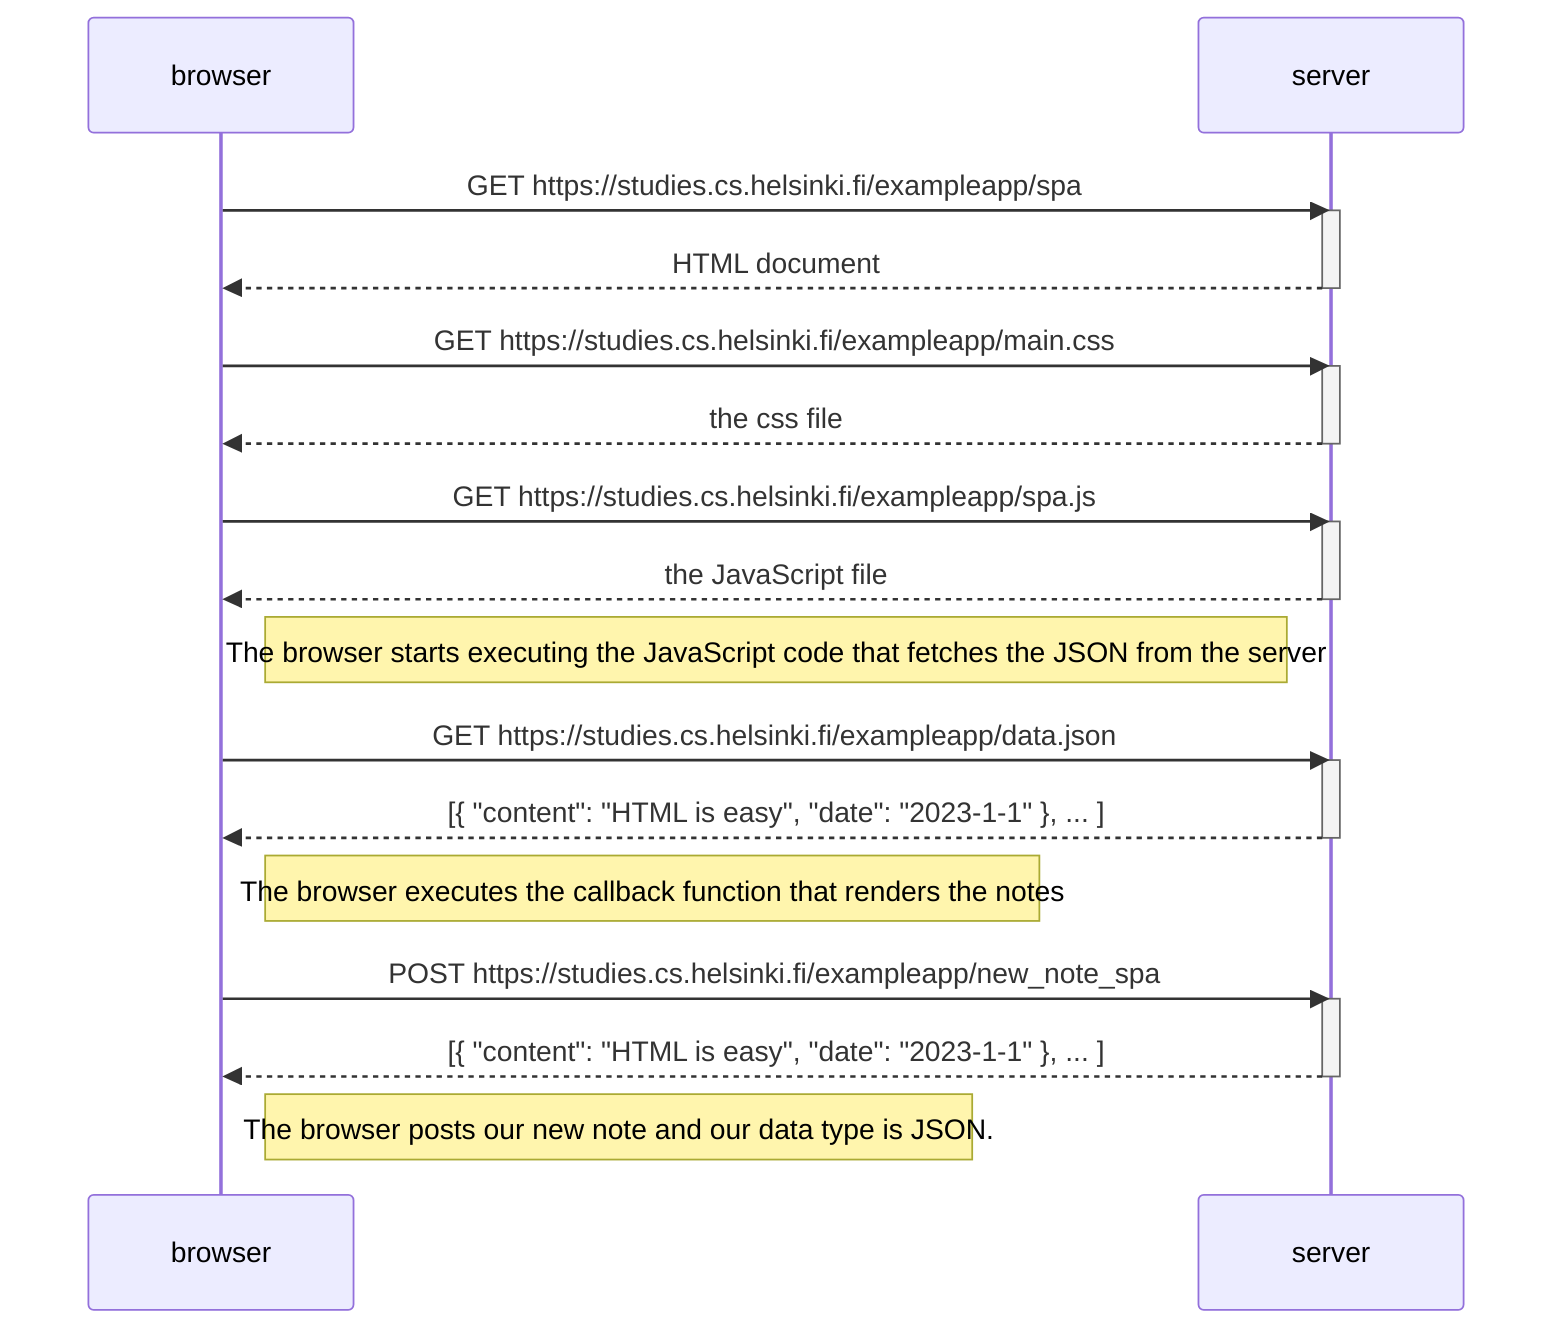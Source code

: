 sequenceDiagram
    participant browser
    participant server

    browser->>server: GET https://studies.cs.helsinki.fi/exampleapp/spa
    activate server
    server-->>browser: HTML document 
    deactivate server

    browser->>server: GET https://studies.cs.helsinki.fi/exampleapp/main.css
    activate server
    server-->>browser: the css file
    deactivate server

    browser->>server: GET https://studies.cs.helsinki.fi/exampleapp/spa.js
    activate server
    server-->>browser: the JavaScript file
    deactivate server

    Note right of browser: The browser starts executing the JavaScript code that fetches the JSON from the server

    browser->>server: GET https://studies.cs.helsinki.fi/exampleapp/data.json
    activate server
    server-->>browser: [{ "content": "HTML is easy", "date": "2023-1-1" }, ... ]    
    deactivate server

    Note right of browser: The browser executes the callback function that renders the notes

    browser->>server: POST https://studies.cs.helsinki.fi/exampleapp/new_note_spa
    activate server
    server-->>browser: [{ "content": "HTML is easy", "date": "2023-1-1" }, ... ]   
    deactivate server

    Note right of browser: The browser posts our new note and our data type is JSON.